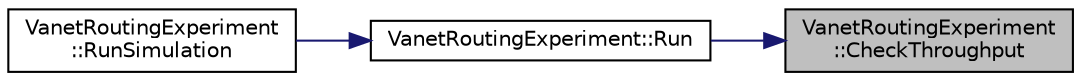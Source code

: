 digraph "VanetRoutingExperiment::CheckThroughput"
{
 // LATEX_PDF_SIZE
  edge [fontname="Helvetica",fontsize="10",labelfontname="Helvetica",labelfontsize="10"];
  node [fontname="Helvetica",fontsize="10",shape=record];
  rankdir="RL";
  Node1 [label="VanetRoutingExperiment\l::CheckThroughput",height=0.2,width=0.4,color="black", fillcolor="grey75", style="filled", fontcolor="black",tooltip="Checks the throughput and outputs summary to CSV file1."];
  Node1 -> Node2 [dir="back",color="midnightblue",fontsize="10",style="solid",fontname="Helvetica"];
  Node2 [label="VanetRoutingExperiment::Run",height=0.2,width=0.4,color="black", fillcolor="white", style="filled",URL="$class_vanet_routing_experiment.html#a603c3d73ea69a382459f446dfdef4833",tooltip="Run the simulation."];
  Node2 -> Node3 [dir="back",color="midnightblue",fontsize="10",style="solid",fontname="Helvetica"];
  Node3 [label="VanetRoutingExperiment\l::RunSimulation",height=0.2,width=0.4,color="black", fillcolor="white", style="filled",URL="$class_vanet_routing_experiment.html#a1dfce2ceec687bd91890e92536f5aaec",tooltip="Run the simulation."];
}
